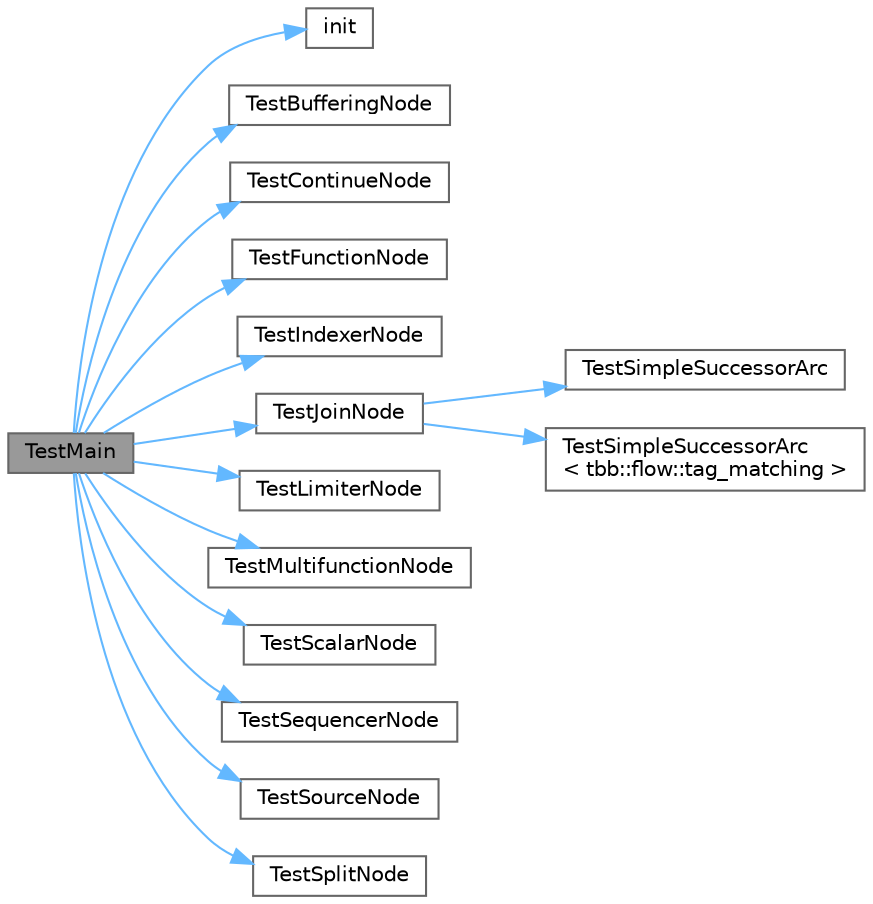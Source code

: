 digraph "TestMain"
{
 // LATEX_PDF_SIZE
  bgcolor="transparent";
  edge [fontname=Helvetica,fontsize=10,labelfontname=Helvetica,labelfontsize=10];
  node [fontname=Helvetica,fontsize=10,shape=box,height=0.2,width=0.4];
  rankdir="LR";
  Node1 [id="Node000001",label="TestMain",height=0.2,width=0.4,color="gray40", fillcolor="grey60", style="filled", fontcolor="black",tooltip="Entry point to a TBB unit test application"];
  Node1 -> Node2 [id="edge1_Node000001_Node000002",color="steelblue1",style="solid",tooltip=" "];
  Node2 [id="Node000002",label="init",height=0.2,width=0.4,color="grey40", fillcolor="white", style="filled",URL="$boing_8c.html#a2858154e2009b0e6e616f313177762bc",tooltip=" "];
  Node1 -> Node3 [id="edge2_Node000001_Node000003",color="steelblue1",style="solid",tooltip=" "];
  Node3 [id="Node000003",label="TestBufferingNode",height=0.2,width=0.4,color="grey40", fillcolor="white", style="filled",URL="$test__flow__graph__whitebox_8cpp.html#a16488a504998e1fa027cb36c22e3ca91",tooltip=" "];
  Node1 -> Node4 [id="edge3_Node000001_Node000004",color="steelblue1",style="solid",tooltip=" "];
  Node4 [id="Node000004",label="TestContinueNode",height=0.2,width=0.4,color="grey40", fillcolor="white", style="filled",URL="$test__flow__graph__whitebox_8cpp.html#a09fdaa9b3c28c62a070bcc7968c9d36a",tooltip=" "];
  Node1 -> Node5 [id="edge4_Node000001_Node000005",color="steelblue1",style="solid",tooltip=" "];
  Node5 [id="Node000005",label="TestFunctionNode",height=0.2,width=0.4,color="grey40", fillcolor="white", style="filled",URL="$test__flow__graph__whitebox_8cpp.html#aa46a490ed063c7eda1aaa30698d44f23",tooltip=" "];
  Node1 -> Node6 [id="edge5_Node000001_Node000006",color="steelblue1",style="solid",tooltip=" "];
  Node6 [id="Node000006",label="TestIndexerNode",height=0.2,width=0.4,color="grey40", fillcolor="white", style="filled",URL="$test__flow__graph__whitebox_8cpp.html#a8254ace9f565b92ee3c8e1622fff14a6",tooltip=" "];
  Node1 -> Node7 [id="edge6_Node000001_Node000007",color="steelblue1",style="solid",tooltip=" "];
  Node7 [id="Node000007",label="TestJoinNode",height=0.2,width=0.4,color="grey40", fillcolor="white", style="filled",URL="$test__flow__graph__whitebox_8cpp.html#aabcee8195ac595ba1f20f690ad7c9d82",tooltip=" "];
  Node7 -> Node8 [id="edge7_Node000007_Node000008",color="steelblue1",style="solid",tooltip=" "];
  Node8 [id="Node000008",label="TestSimpleSuccessorArc",height=0.2,width=0.4,color="grey40", fillcolor="white", style="filled",URL="$test__flow__graph__whitebox_8cpp.html#a00e365ee2e883c86a1dd1b235488d0aa",tooltip=" "];
  Node7 -> Node9 [id="edge8_Node000007_Node000009",color="steelblue1",style="solid",tooltip=" "];
  Node9 [id="Node000009",label="TestSimpleSuccessorArc\l\< tbb::flow::tag_matching \>",height=0.2,width=0.4,color="grey40", fillcolor="white", style="filled",URL="$test__flow__graph__whitebox_8cpp.html#afee286a8c8356dc416a54f5b015a546a",tooltip=" "];
  Node1 -> Node10 [id="edge9_Node000001_Node000010",color="steelblue1",style="solid",tooltip=" "];
  Node10 [id="Node000010",label="TestLimiterNode",height=0.2,width=0.4,color="grey40", fillcolor="white", style="filled",URL="$test__flow__graph__whitebox_8cpp.html#a419a0d9c2852f104b50cd226ff72042c",tooltip=" "];
  Node1 -> Node11 [id="edge10_Node000001_Node000011",color="steelblue1",style="solid",tooltip=" "];
  Node11 [id="Node000011",label="TestMultifunctionNode",height=0.2,width=0.4,color="grey40", fillcolor="white", style="filled",URL="$test__flow__graph__whitebox_8cpp.html#a5f02ab60e646f6f21dade08ab63c782f",tooltip=" "];
  Node1 -> Node12 [id="edge11_Node000001_Node000012",color="steelblue1",style="solid",tooltip=" "];
  Node12 [id="Node000012",label="TestScalarNode",height=0.2,width=0.4,color="grey40", fillcolor="white", style="filled",URL="$test__flow__graph__whitebox_8cpp.html#a2846eb8fa4169f32be123b3dc387904f",tooltip=" "];
  Node1 -> Node13 [id="edge12_Node000001_Node000013",color="steelblue1",style="solid",tooltip=" "];
  Node13 [id="Node000013",label="TestSequencerNode",height=0.2,width=0.4,color="grey40", fillcolor="white", style="filled",URL="$test__flow__graph__whitebox_8cpp.html#ab897f326ade75f962d225152a006ddb4",tooltip=" "];
  Node1 -> Node14 [id="edge13_Node000001_Node000014",color="steelblue1",style="solid",tooltip=" "];
  Node14 [id="Node000014",label="TestSourceNode",height=0.2,width=0.4,color="grey40", fillcolor="white", style="filled",URL="$test__flow__graph__whitebox_8cpp.html#afded570ca787cd8ec8f030cfd65fd78c",tooltip=" "];
  Node1 -> Node15 [id="edge14_Node000001_Node000015",color="steelblue1",style="solid",tooltip=" "];
  Node15 [id="Node000015",label="TestSplitNode",height=0.2,width=0.4,color="grey40", fillcolor="white", style="filled",URL="$test__flow__graph__whitebox_8cpp.html#a55caf32af3cb18d5828e940117f18bf4",tooltip=" "];
}
